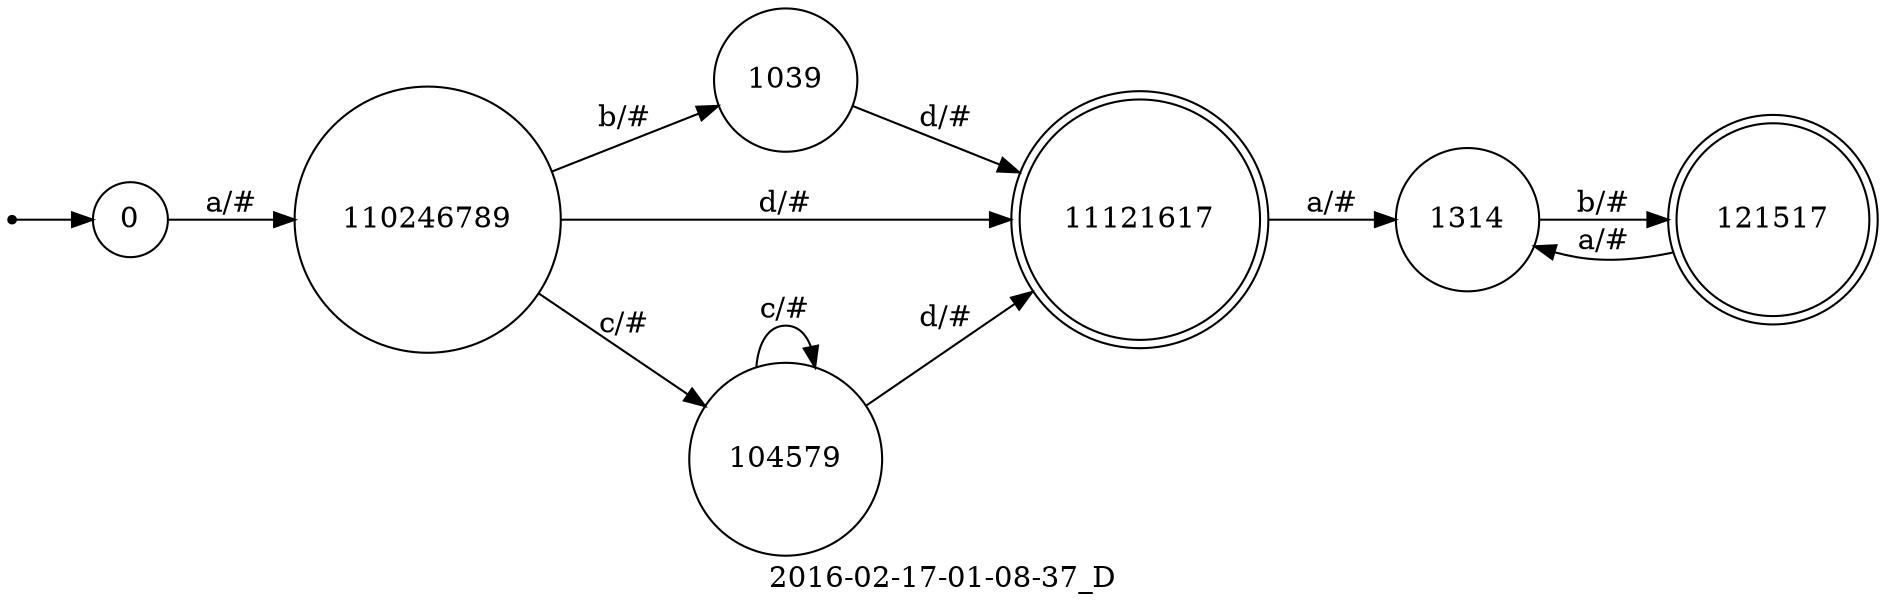 digraph G {
	rankdir=LR;
	label="2016-02-17-01-08-37_D"
	init0 [shape=point];
	init0 -> 0;
	0 [shape=circle]
	0 -> 110246789 [label="a/#"]
	1039 [shape=circle]
	1039 -> 11121617 [label="d/#"]
	104579 [shape=circle]
	104579 -> 11121617 [label="d/#"]
	104579 -> 104579 [label="c/#"]
	110246789 [shape=circle]
	110246789 -> 11121617 [label="d/#"]
	110246789 -> 1039 [label="b/#"]
	110246789 -> 104579 [label="c/#"]
	11121617 [shape=doublecircle]
	11121617 -> 1314 [label="a/#"]
	121517 [shape=doublecircle]
	121517 -> 1314 [label="a/#"]
	1314 [shape=circle]
	1314 -> 121517 [label="b/#"]
}
